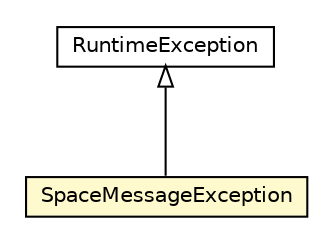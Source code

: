 #!/usr/local/bin/dot
#
# Class diagram 
# Generated by UMLGraph version R5_6-24-gf6e263 (http://www.umlgraph.org/)
#

digraph G {
	edge [fontname="Helvetica",fontsize=10,labelfontname="Helvetica",labelfontsize=10];
	node [fontname="Helvetica",fontsize=10,shape=plaintext];
	nodesep=0.25;
	ranksep=0.5;
	// org.universAAL.middleware.brokers.message.space.SpaceMessageException
	c363295 [label=<<table title="org.universAAL.middleware.brokers.message.space.SpaceMessageException" border="0" cellborder="1" cellspacing="0" cellpadding="2" port="p" bgcolor="lemonChiffon" href="./SpaceMessageException.html">
		<tr><td><table border="0" cellspacing="0" cellpadding="1">
<tr><td align="center" balign="center"> SpaceMessageException </td></tr>
		</table></td></tr>
		</table>>, URL="./SpaceMessageException.html", fontname="Helvetica", fontcolor="black", fontsize=10.0];
	//org.universAAL.middleware.brokers.message.space.SpaceMessageException extends java.lang.RuntimeException
	c363636:p -> c363295:p [dir=back,arrowtail=empty];
	// java.lang.RuntimeException
	c363636 [label=<<table title="java.lang.RuntimeException" border="0" cellborder="1" cellspacing="0" cellpadding="2" port="p" href="http://java.sun.com/j2se/1.4.2/docs/api/java/lang/RuntimeException.html">
		<tr><td><table border="0" cellspacing="0" cellpadding="1">
<tr><td align="center" balign="center"> RuntimeException </td></tr>
		</table></td></tr>
		</table>>, URL="http://java.sun.com/j2se/1.4.2/docs/api/java/lang/RuntimeException.html", fontname="Helvetica", fontcolor="black", fontsize=10.0];
}

